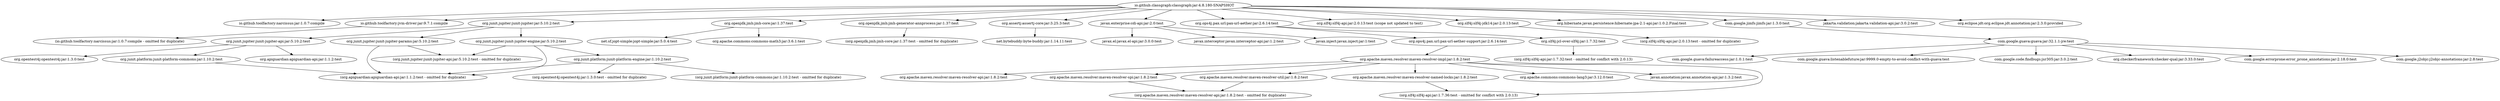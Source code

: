 digraph classgraph__classgraph {
	"io.github.classgraph:classgraph:jar:4.8.180-SNAPSHOT" -> "io.github.toolfactory:narcissus:jar:1.0.7:compile" ; 
	"io.github.classgraph:classgraph:jar:4.8.180-SNAPSHOT" -> "io.github.toolfactory:jvm-driver:jar:9.7.1:compile" ; 
	"io.github.classgraph:classgraph:jar:4.8.180-SNAPSHOT" -> "org.junit.jupiter:junit-jupiter:jar:5.10.2:test" ; 
	"io.github.classgraph:classgraph:jar:4.8.180-SNAPSHOT" -> "org.openjdk.jmh:jmh-core:jar:1.37:test" ; 
	"io.github.classgraph:classgraph:jar:4.8.180-SNAPSHOT" -> "org.openjdk.jmh:jmh-generator-annprocess:jar:1.37:test" ; 
	"io.github.classgraph:classgraph:jar:4.8.180-SNAPSHOT" -> "org.assertj:assertj-core:jar:3.25.3:test" ; 
	"io.github.classgraph:classgraph:jar:4.8.180-SNAPSHOT" -> "javax.enterprise:cdi-api:jar:2.0:test" ; 
	"io.github.classgraph:classgraph:jar:4.8.180-SNAPSHOT" -> "org.ops4j.pax.url:pax-url-aether:jar:2.6.14:test" ; 
	"io.github.classgraph:classgraph:jar:4.8.180-SNAPSHOT" -> "org.slf4j:slf4j-api:jar:2.0.13:test (scope not updated to test)" ; 
	"io.github.classgraph:classgraph:jar:4.8.180-SNAPSHOT" -> "org.slf4j:slf4j-jdk14:jar:2.0.13:test" ; 
	"io.github.classgraph:classgraph:jar:4.8.180-SNAPSHOT" -> "org.hibernate.javax.persistence:hibernate-jpa-2.1-api:jar:1.0.2.Final:test" ; 
	"io.github.classgraph:classgraph:jar:4.8.180-SNAPSHOT" -> "com.google.jimfs:jimfs:jar:1.3.0:test" ; 
	"io.github.classgraph:classgraph:jar:4.8.180-SNAPSHOT" -> "jakarta.validation:jakarta.validation-api:jar:3.0.2:test" ; 
	"io.github.classgraph:classgraph:jar:4.8.180-SNAPSHOT" -> "org.eclipse.jdt:org.eclipse.jdt.annotation:jar:2.3.0:provided" ; 
	"io.github.toolfactory:jvm-driver:jar:9.7.1:compile" -> "(io.github.toolfactory:narcissus:jar:1.0.7:compile - omitted for duplicate)" ; 
	"org.junit.jupiter:junit-jupiter:jar:5.10.2:test" -> "org.junit.jupiter:junit-jupiter-api:jar:5.10.2:test" ; 
	"org.junit.jupiter:junit-jupiter:jar:5.10.2:test" -> "org.junit.jupiter:junit-jupiter-params:jar:5.10.2:test" ; 
	"org.junit.jupiter:junit-jupiter:jar:5.10.2:test" -> "org.junit.jupiter:junit-jupiter-engine:jar:5.10.2:test" ; 
	"org.junit.jupiter:junit-jupiter-api:jar:5.10.2:test" -> "org.opentest4j:opentest4j:jar:1.3.0:test" ; 
	"org.junit.jupiter:junit-jupiter-api:jar:5.10.2:test" -> "org.junit.platform:junit-platform-commons:jar:1.10.2:test" ; 
	"org.junit.jupiter:junit-jupiter-api:jar:5.10.2:test" -> "org.apiguardian:apiguardian-api:jar:1.1.2:test" ; 
	"org.junit.platform:junit-platform-commons:jar:1.10.2:test" -> "(org.apiguardian:apiguardian-api:jar:1.1.2:test - omitted for duplicate)" ; 
	"org.junit.jupiter:junit-jupiter-params:jar:5.10.2:test" -> "(org.junit.jupiter:junit-jupiter-api:jar:5.10.2:test - omitted for duplicate)" ; 
	"org.junit.jupiter:junit-jupiter-params:jar:5.10.2:test" -> "(org.apiguardian:apiguardian-api:jar:1.1.2:test - omitted for duplicate)" ; 
	"org.junit.jupiter:junit-jupiter-engine:jar:5.10.2:test" -> "org.junit.platform:junit-platform-engine:jar:1.10.2:test" ; 
	"org.junit.jupiter:junit-jupiter-engine:jar:5.10.2:test" -> "(org.junit.jupiter:junit-jupiter-api:jar:5.10.2:test - omitted for duplicate)" ; 
	"org.junit.jupiter:junit-jupiter-engine:jar:5.10.2:test" -> "(org.apiguardian:apiguardian-api:jar:1.1.2:test - omitted for duplicate)" ; 
	"org.junit.platform:junit-platform-engine:jar:1.10.2:test" -> "(org.opentest4j:opentest4j:jar:1.3.0:test - omitted for duplicate)" ; 
	"org.junit.platform:junit-platform-engine:jar:1.10.2:test" -> "(org.junit.platform:junit-platform-commons:jar:1.10.2:test - omitted for duplicate)" ; 
	"org.junit.platform:junit-platform-engine:jar:1.10.2:test" -> "(org.apiguardian:apiguardian-api:jar:1.1.2:test - omitted for duplicate)" ; 
	"org.openjdk.jmh:jmh-core:jar:1.37:test" -> "net.sf.jopt-simple:jopt-simple:jar:5.0.4:test" ; 
	"org.openjdk.jmh:jmh-core:jar:1.37:test" -> "org.apache.commons:commons-math3:jar:3.6.1:test" ; 
	"org.openjdk.jmh:jmh-generator-annprocess:jar:1.37:test" -> "(org.openjdk.jmh:jmh-core:jar:1.37:test - omitted for duplicate)" ; 
	"org.assertj:assertj-core:jar:3.25.3:test" -> "net.bytebuddy:byte-buddy:jar:1.14.11:test" ; 
	"javax.enterprise:cdi-api:jar:2.0:test" -> "javax.el:javax.el-api:jar:3.0.0:test" ; 
	"javax.enterprise:cdi-api:jar:2.0:test" -> "javax.interceptor:javax.interceptor-api:jar:1.2:test" ; 
	"javax.enterprise:cdi-api:jar:2.0:test" -> "javax.inject:javax.inject:jar:1:test" ; 
	"org.ops4j.pax.url:pax-url-aether:jar:2.6.14:test" -> "org.ops4j.pax.url:pax-url-aether-support:jar:2.6.14:test" ; 
	"org.ops4j.pax.url:pax-url-aether:jar:2.6.14:test" -> "org.slf4j:jcl-over-slf4j:jar:1.7.32:test" ; 
	"org.ops4j.pax.url:pax-url-aether-support:jar:2.6.14:test" -> "org.apache.maven.resolver:maven-resolver-impl:jar:1.8.2:test" ; 
	"org.apache.maven.resolver:maven-resolver-impl:jar:1.8.2:test" -> "org.apache.maven.resolver:maven-resolver-api:jar:1.8.2:test" ; 
	"org.apache.maven.resolver:maven-resolver-impl:jar:1.8.2:test" -> "org.apache.maven.resolver:maven-resolver-spi:jar:1.8.2:test" ; 
	"org.apache.maven.resolver:maven-resolver-impl:jar:1.8.2:test" -> "org.apache.maven.resolver:maven-resolver-named-locks:jar:1.8.2:test" ; 
	"org.apache.maven.resolver:maven-resolver-impl:jar:1.8.2:test" -> "org.apache.maven.resolver:maven-resolver-util:jar:1.8.2:test" ; 
	"org.apache.maven.resolver:maven-resolver-impl:jar:1.8.2:test" -> "org.apache.commons:commons-lang3:jar:3.12.0:test" ; 
	"org.apache.maven.resolver:maven-resolver-impl:jar:1.8.2:test" -> "javax.annotation:javax.annotation-api:jar:1.3.2:test" ; 
	"org.apache.maven.resolver:maven-resolver-impl:jar:1.8.2:test" -> "(org.slf4j:slf4j-api:jar:1.7.36:test - omitted for conflict with 2.0.13)" ; 
	"org.apache.maven.resolver:maven-resolver-spi:jar:1.8.2:test" -> "(org.apache.maven.resolver:maven-resolver-api:jar:1.8.2:test - omitted for duplicate)" ; 
	"org.apache.maven.resolver:maven-resolver-named-locks:jar:1.8.2:test" -> "(org.slf4j:slf4j-api:jar:1.7.36:test - omitted for conflict with 2.0.13)" ; 
	"org.apache.maven.resolver:maven-resolver-util:jar:1.8.2:test" -> "(org.apache.maven.resolver:maven-resolver-api:jar:1.8.2:test - omitted for duplicate)" ; 
	"org.slf4j:jcl-over-slf4j:jar:1.7.32:test" -> "(org.slf4j:slf4j-api:jar:1.7.32:test - omitted for conflict with 2.0.13)" ; 
	"org.slf4j:slf4j-jdk14:jar:2.0.13:test" -> "(org.slf4j:slf4j-api:jar:2.0.13:test - omitted for duplicate)" ; 
	"com.google.jimfs:jimfs:jar:1.3.0:test" -> "com.google.guava:guava:jar:32.1.1-jre:test" ; 
	"com.google.guava:guava:jar:32.1.1-jre:test" -> "com.google.guava:failureaccess:jar:1.0.1:test" ; 
	"com.google.guava:guava:jar:32.1.1-jre:test" -> "com.google.guava:listenablefuture:jar:9999.0-empty-to-avoid-conflict-with-guava:test" ; 
	"com.google.guava:guava:jar:32.1.1-jre:test" -> "com.google.code.findbugs:jsr305:jar:3.0.2:test" ; 
	"com.google.guava:guava:jar:32.1.1-jre:test" -> "org.checkerframework:checker-qual:jar:3.33.0:test" ; 
	"com.google.guava:guava:jar:32.1.1-jre:test" -> "com.google.errorprone:error_prone_annotations:jar:2.18.0:test" ; 
	"com.google.guava:guava:jar:32.1.1-jre:test" -> "com.google.j2objc:j2objc-annotations:jar:2.8:test" ; 
}
